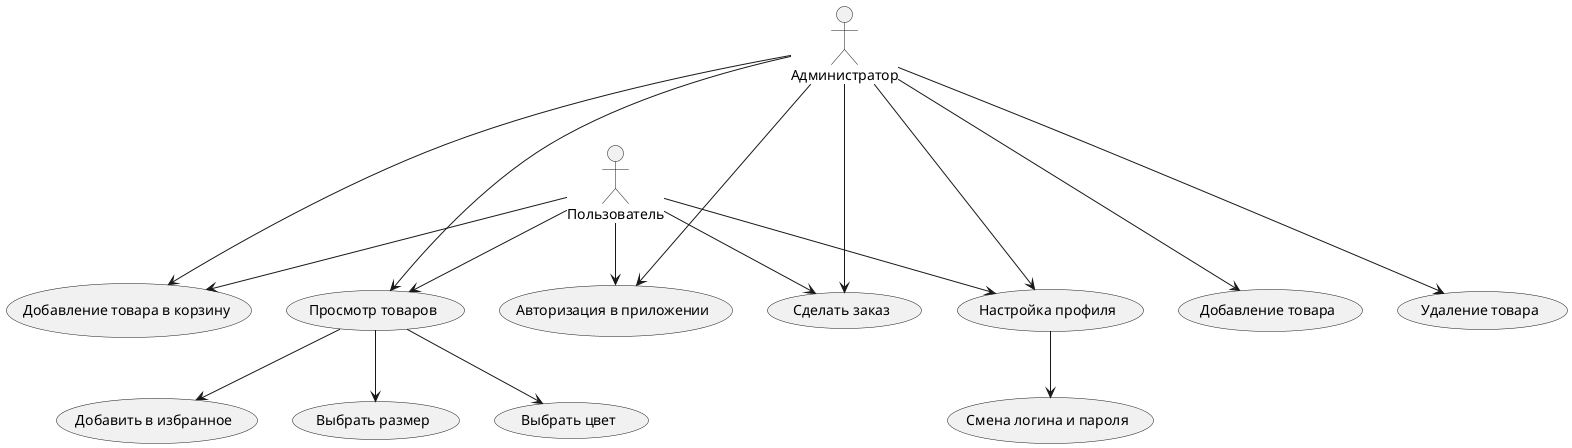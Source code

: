 @startuml
'https://plantuml.com/use-case-diagram

:Администратор: as Admin
:Пользователь: as User
(Авторизация в приложении) as (Authorization)
(Сделать заказ) as (Ordering)
(Настройка профиля) as (Profile)
(Смена логина и пароля) as (InformationChanging)
(Добавление товара в корзину) as (AddToCart)
(Добавление товара) as (AddItem)
(Удаление товара) as (DeleteItem)
(Просмотр товаров) as (ItemsWatching)
(Выбрать размер) as (ChooseSize)
(Выбрать цвет) as (ChooseColor)
(Добавить в избранное) as (AddToFavorites)


User --> (Authorization)
Admin ---> (Authorization)

User --> (Ordering)
Admin --->(Ordering)

User --> (Profile)
Admin ---> (Profile)

User --> (AddToCart)
Admin ---> (AddToCart)

Admin ---> (AddItem)
Admin ---> (DeleteItem)

Admin ---> (ItemsWatching)
User --> (ItemsWatching)


(ItemsWatching) --> (ChooseColor)
(ItemsWatching) --> (ChooseSize)
(ItemsWatching) --> (AddToFavorites)

(Profile) --> (InformationChanging)

@enduml
